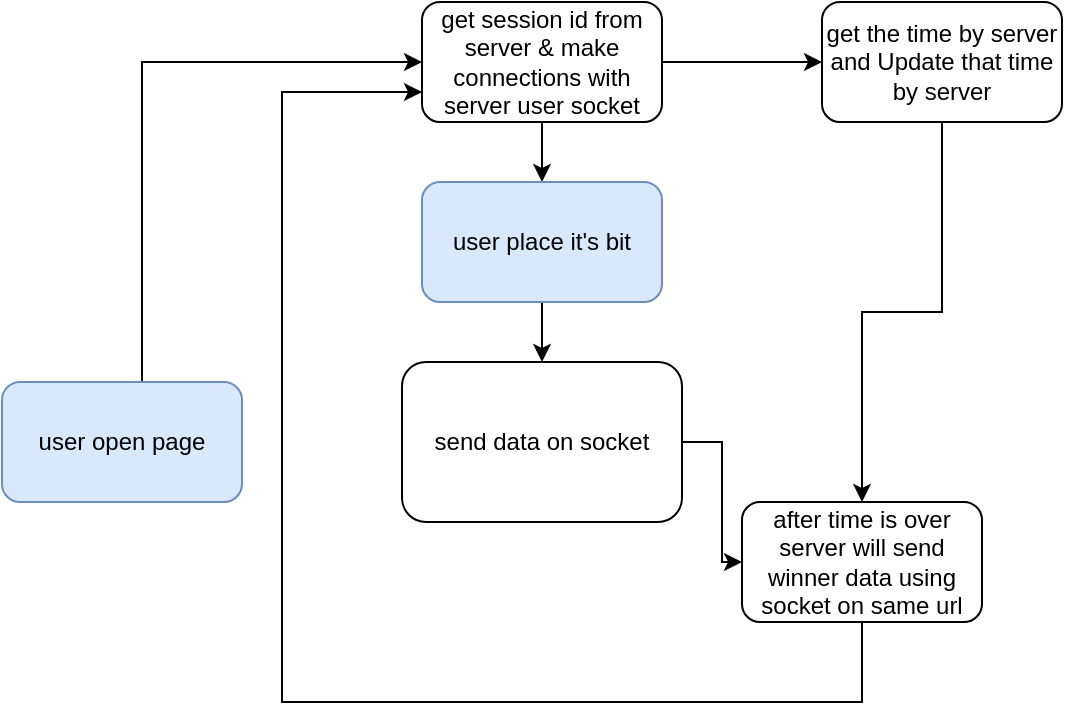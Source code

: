 <mxfile version="20.2.7" type="github">
  <diagram id="qXUEVsLhUSPNKrebX3x6" name="Page-1">
    <mxGraphModel dx="782" dy="460" grid="1" gridSize="10" guides="1" tooltips="1" connect="1" arrows="1" fold="1" page="1" pageScale="1" pageWidth="850" pageHeight="1100" math="0" shadow="0">
      <root>
        <mxCell id="0" />
        <mxCell id="1" parent="0" />
        <mxCell id="JisXRQTTVyORfnQOxyK4-3" value="" style="edgeStyle=orthogonalEdgeStyle;rounded=0;orthogonalLoop=1;jettySize=auto;html=1;" edge="1" parent="1" source="JisXRQTTVyORfnQOxyK4-1" target="JisXRQTTVyORfnQOxyK4-2">
          <mxGeometry relative="1" as="geometry">
            <Array as="points">
              <mxPoint x="160" y="230" />
            </Array>
          </mxGeometry>
        </mxCell>
        <mxCell id="JisXRQTTVyORfnQOxyK4-1" value="user open page" style="rounded=1;whiteSpace=wrap;html=1;fillColor=#dae8fc;strokeColor=#6c8ebf;" vertex="1" parent="1">
          <mxGeometry x="90" y="390" width="120" height="60" as="geometry" />
        </mxCell>
        <mxCell id="JisXRQTTVyORfnQOxyK4-5" value="" style="edgeStyle=orthogonalEdgeStyle;rounded=0;orthogonalLoop=1;jettySize=auto;html=1;" edge="1" parent="1" source="JisXRQTTVyORfnQOxyK4-2" target="JisXRQTTVyORfnQOxyK4-4">
          <mxGeometry relative="1" as="geometry" />
        </mxCell>
        <mxCell id="JisXRQTTVyORfnQOxyK4-9" value="" style="edgeStyle=orthogonalEdgeStyle;rounded=0;orthogonalLoop=1;jettySize=auto;html=1;" edge="1" parent="1" source="JisXRQTTVyORfnQOxyK4-2" target="JisXRQTTVyORfnQOxyK4-8">
          <mxGeometry relative="1" as="geometry" />
        </mxCell>
        <mxCell id="JisXRQTTVyORfnQOxyK4-2" value="get session id from server &amp;amp; make connections with server user socket " style="rounded=1;whiteSpace=wrap;html=1;" vertex="1" parent="1">
          <mxGeometry x="300" y="200" width="120" height="60" as="geometry" />
        </mxCell>
        <mxCell id="JisXRQTTVyORfnQOxyK4-7" value="" style="edgeStyle=orthogonalEdgeStyle;rounded=0;orthogonalLoop=1;jettySize=auto;html=1;" edge="1" parent="1" source="JisXRQTTVyORfnQOxyK4-4" target="JisXRQTTVyORfnQOxyK4-6">
          <mxGeometry relative="1" as="geometry" />
        </mxCell>
        <mxCell id="JisXRQTTVyORfnQOxyK4-4" value="user place it&#39;s bit " style="rounded=1;whiteSpace=wrap;html=1;fillColor=#dae8fc;strokeColor=#6c8ebf;" vertex="1" parent="1">
          <mxGeometry x="300" y="290" width="120" height="60" as="geometry" />
        </mxCell>
        <mxCell id="JisXRQTTVyORfnQOxyK4-12" style="edgeStyle=orthogonalEdgeStyle;rounded=0;orthogonalLoop=1;jettySize=auto;html=1;entryX=0;entryY=0.5;entryDx=0;entryDy=0;" edge="1" parent="1" source="JisXRQTTVyORfnQOxyK4-6" target="JisXRQTTVyORfnQOxyK4-10">
          <mxGeometry relative="1" as="geometry" />
        </mxCell>
        <mxCell id="JisXRQTTVyORfnQOxyK4-6" value="send data on socket " style="rounded=1;whiteSpace=wrap;html=1;" vertex="1" parent="1">
          <mxGeometry x="290" y="380" width="140" height="80" as="geometry" />
        </mxCell>
        <mxCell id="JisXRQTTVyORfnQOxyK4-11" value="" style="edgeStyle=orthogonalEdgeStyle;rounded=0;orthogonalLoop=1;jettySize=auto;html=1;" edge="1" parent="1" source="JisXRQTTVyORfnQOxyK4-8" target="JisXRQTTVyORfnQOxyK4-10">
          <mxGeometry relative="1" as="geometry" />
        </mxCell>
        <mxCell id="JisXRQTTVyORfnQOxyK4-8" value="get the time by server and Update that time by server " style="rounded=1;whiteSpace=wrap;html=1;" vertex="1" parent="1">
          <mxGeometry x="500" y="200" width="120" height="60" as="geometry" />
        </mxCell>
        <mxCell id="JisXRQTTVyORfnQOxyK4-13" style="edgeStyle=orthogonalEdgeStyle;rounded=0;orthogonalLoop=1;jettySize=auto;html=1;entryX=0;entryY=0.75;entryDx=0;entryDy=0;" edge="1" parent="1" source="JisXRQTTVyORfnQOxyK4-10" target="JisXRQTTVyORfnQOxyK4-2">
          <mxGeometry relative="1" as="geometry">
            <Array as="points">
              <mxPoint x="520" y="550" />
              <mxPoint x="230" y="550" />
              <mxPoint x="230" y="245" />
            </Array>
          </mxGeometry>
        </mxCell>
        <mxCell id="JisXRQTTVyORfnQOxyK4-10" value="&lt;div&gt;after time is over &lt;br&gt;&lt;/div&gt;&lt;div&gt;server will send winner data using socket on same url &lt;br&gt;&lt;/div&gt;" style="whiteSpace=wrap;html=1;rounded=1;" vertex="1" parent="1">
          <mxGeometry x="460" y="450" width="120" height="60" as="geometry" />
        </mxCell>
      </root>
    </mxGraphModel>
  </diagram>
</mxfile>
